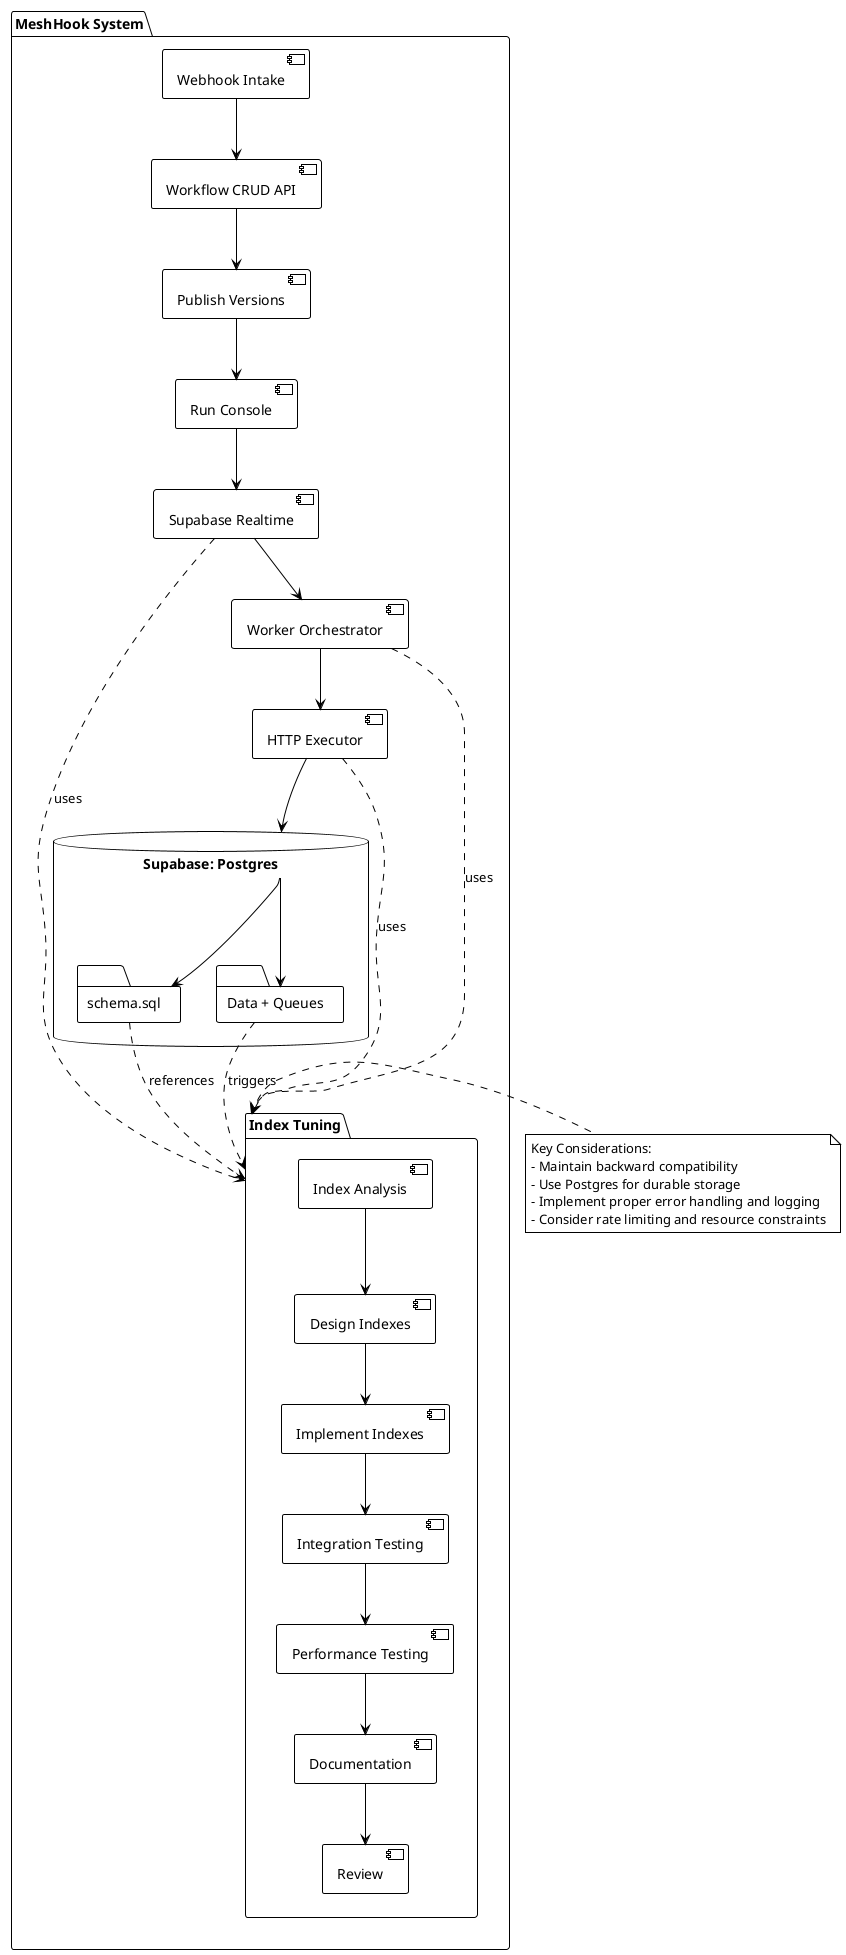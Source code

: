 @startuml
!theme plain

package "MeshHook System" {
    [Webhook Intake] --> [Workflow CRUD API]
    [Workflow CRUD API] --> [Publish Versions]
    [Publish Versions] --> [Run Console]
    [Run Console] --> [Supabase Realtime]
    [Supabase Realtime] --> [Worker Orchestrator]
    [Worker Orchestrator] --> [HTTP Executor]
    [HTTP Executor] --> [Supabase: Postgres]
    database "Supabase: Postgres" {
        folder "Data + Queues" {
        }
        folder "schema.sql" {
        }
    }
    [Supabase: Postgres] --> [Data + Queues]
    [Supabase: Postgres] --> [schema.sql]
    [Data + Queues] ..> [Index Tuning] : triggers
    [schema.sql] ..> [Index Tuning] : references
}

package "Index Tuning" {
    [Index Analysis] --> [Design Indexes]
    [Design Indexes] --> [Implement Indexes]
    [Implement Indexes] --> [Integration Testing]
    [Integration Testing] --> [Performance Testing]
    [Performance Testing] --> [Documentation]
    [Documentation] --> [Review]
}

[Worker Orchestrator] ..> [Index Tuning] : uses
[HTTP Executor] ..> [Index Tuning] : uses
[Supabase Realtime] ..> [Index Tuning] : uses

note right of [Index Tuning]
  Key Considerations:
  - Maintain backward compatibility
  - Use Postgres for durable storage
  - Implement proper error handling and logging
  - Consider rate limiting and resource constraints
end note

@enduml